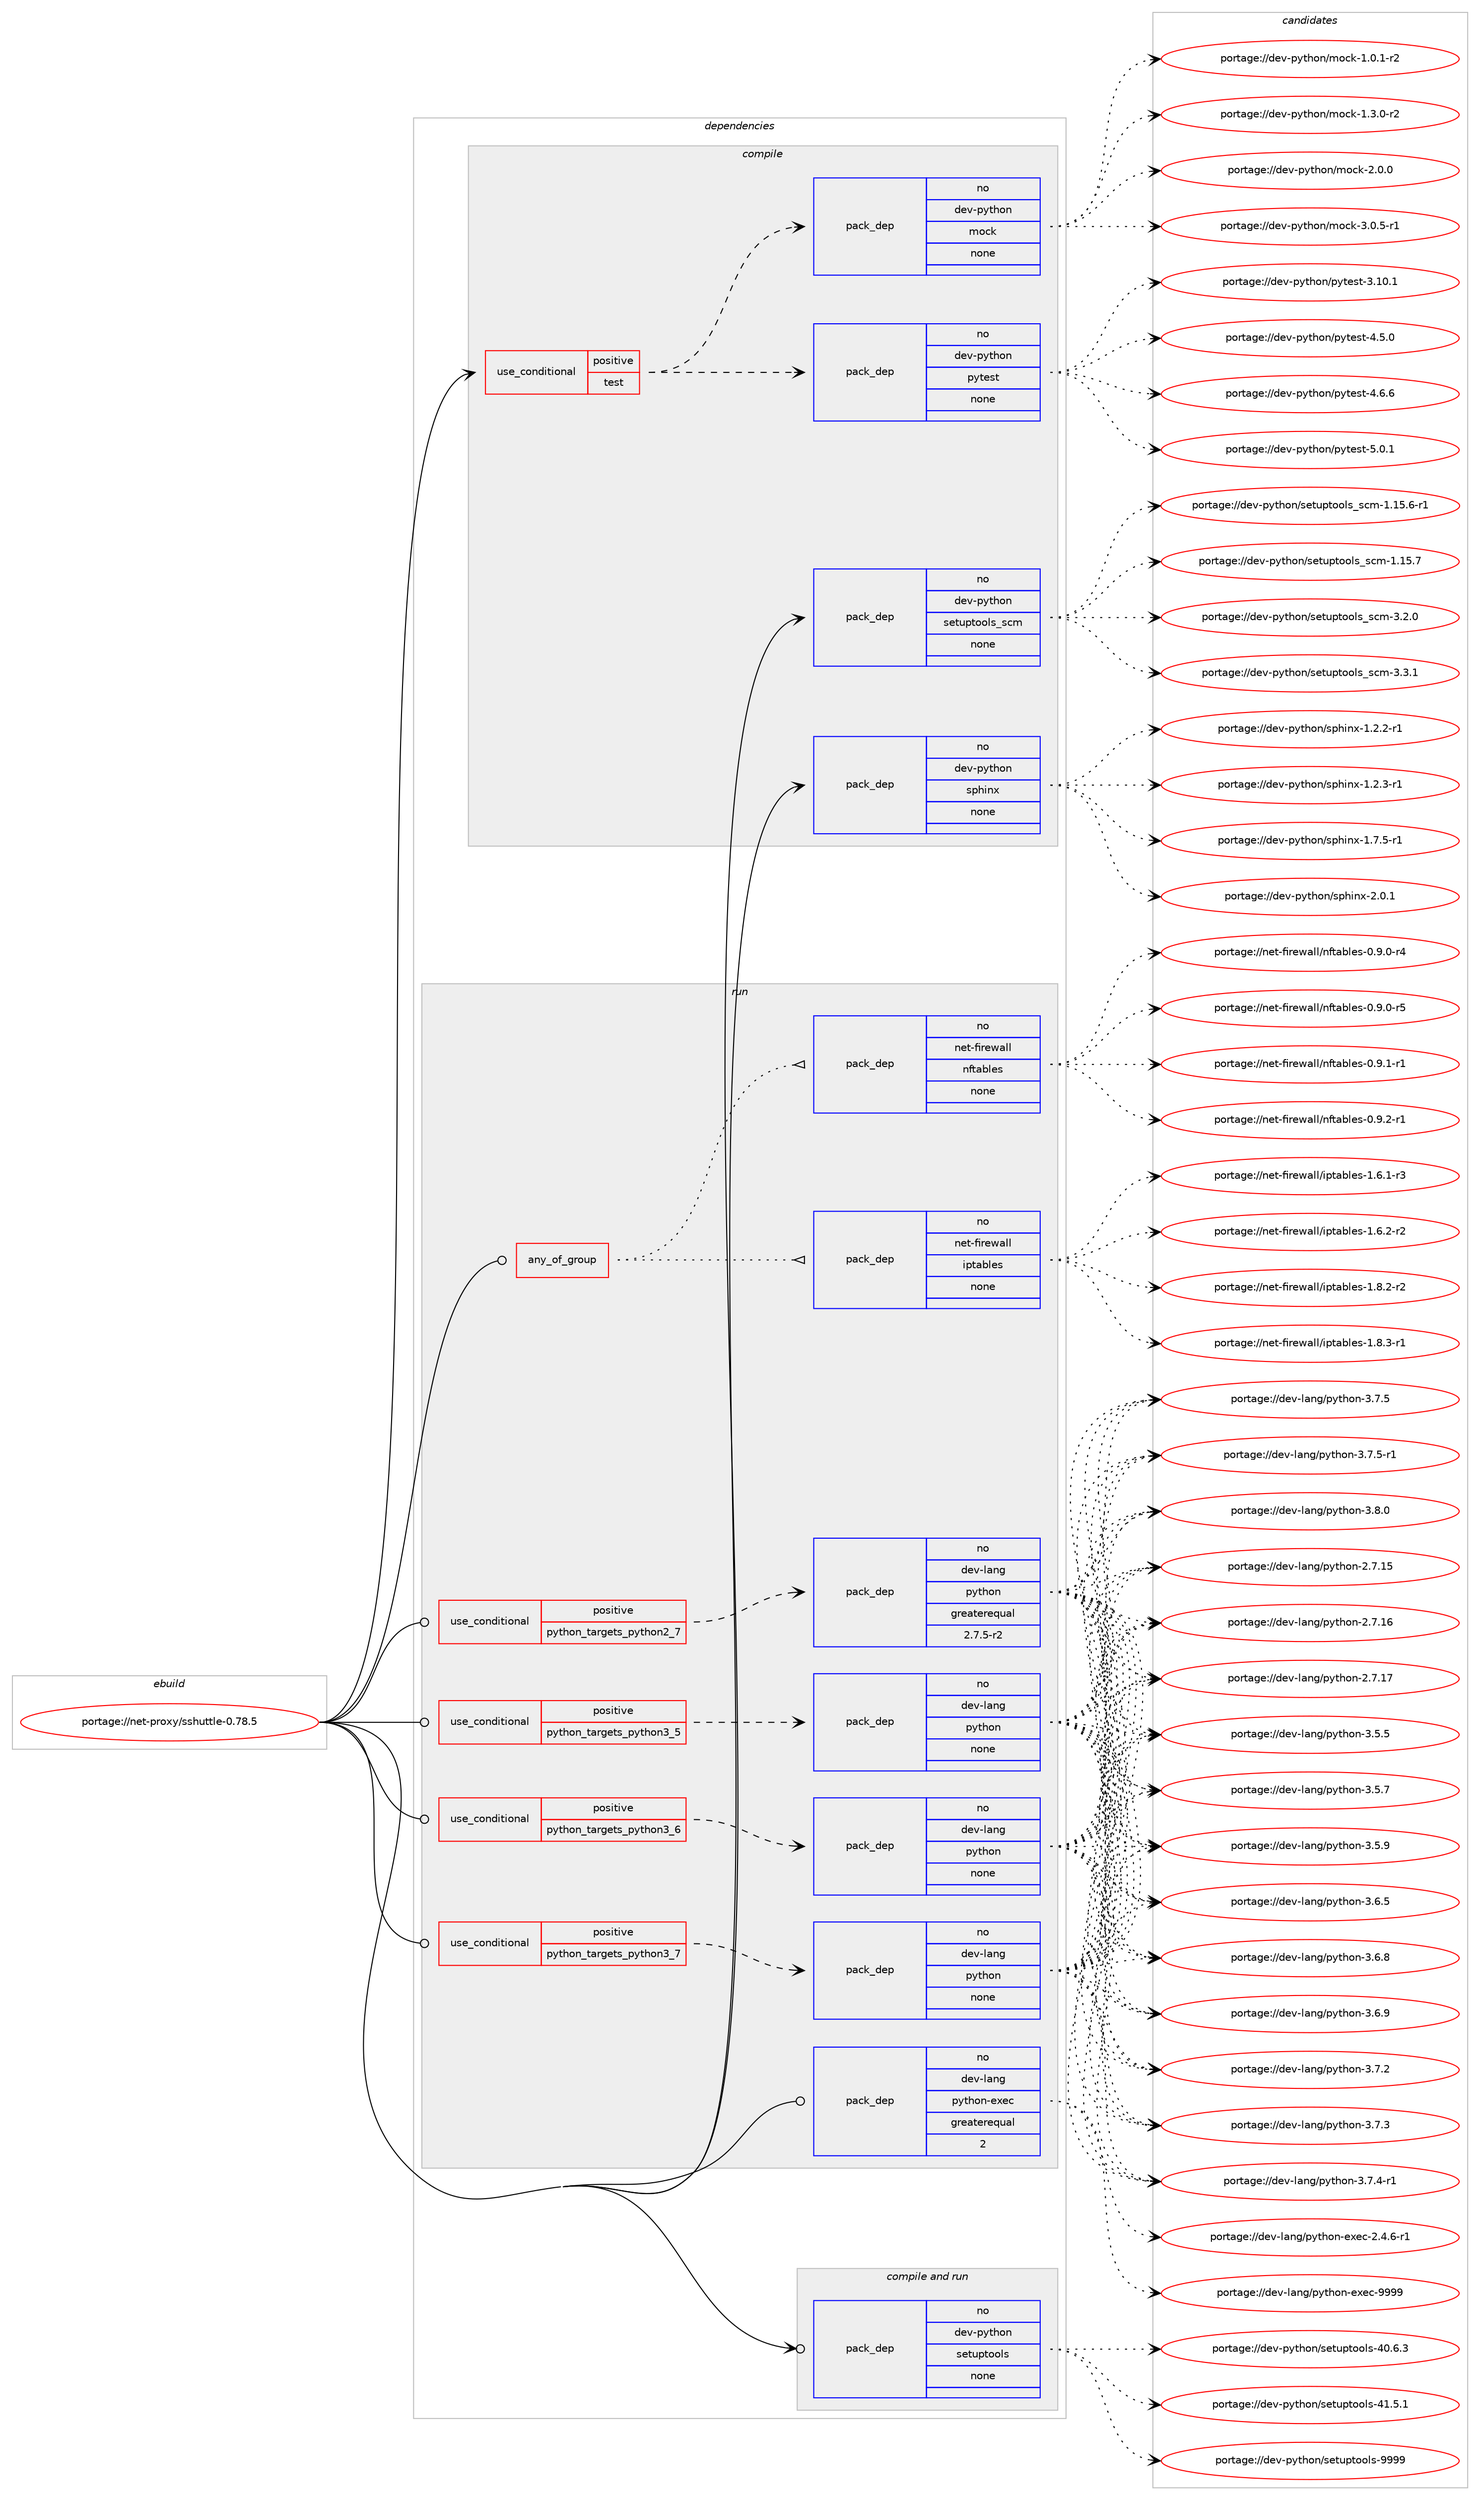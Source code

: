 digraph prolog {

# *************
# Graph options
# *************

newrank=true;
concentrate=true;
compound=true;
graph [rankdir=LR,fontname=Helvetica,fontsize=10,ranksep=1.5];#, ranksep=2.5, nodesep=0.2];
edge  [arrowhead=vee];
node  [fontname=Helvetica,fontsize=10];

# **********
# The ebuild
# **********

subgraph cluster_leftcol {
color=gray;
rank=same;
label=<<i>ebuild</i>>;
id [label="portage://net-proxy/sshuttle-0.78.5", color=red, width=4, href="../net-proxy/sshuttle-0.78.5.svg"];
}

# ****************
# The dependencies
# ****************

subgraph cluster_midcol {
color=gray;
label=<<i>dependencies</i>>;
subgraph cluster_compile {
fillcolor="#eeeeee";
style=filled;
label=<<i>compile</i>>;
subgraph cond93875 {
dependency375365 [label=<<TABLE BORDER="0" CELLBORDER="1" CELLSPACING="0" CELLPADDING="4"><TR><TD ROWSPAN="3" CELLPADDING="10">use_conditional</TD></TR><TR><TD>positive</TD></TR><TR><TD>test</TD></TR></TABLE>>, shape=none, color=red];
subgraph pack275145 {
dependency375366 [label=<<TABLE BORDER="0" CELLBORDER="1" CELLSPACING="0" CELLPADDING="4" WIDTH="220"><TR><TD ROWSPAN="6" CELLPADDING="30">pack_dep</TD></TR><TR><TD WIDTH="110">no</TD></TR><TR><TD>dev-python</TD></TR><TR><TD>pytest</TD></TR><TR><TD>none</TD></TR><TR><TD></TD></TR></TABLE>>, shape=none, color=blue];
}
dependency375365:e -> dependency375366:w [weight=20,style="dashed",arrowhead="vee"];
subgraph pack275146 {
dependency375367 [label=<<TABLE BORDER="0" CELLBORDER="1" CELLSPACING="0" CELLPADDING="4" WIDTH="220"><TR><TD ROWSPAN="6" CELLPADDING="30">pack_dep</TD></TR><TR><TD WIDTH="110">no</TD></TR><TR><TD>dev-python</TD></TR><TR><TD>mock</TD></TR><TR><TD>none</TD></TR><TR><TD></TD></TR></TABLE>>, shape=none, color=blue];
}
dependency375365:e -> dependency375367:w [weight=20,style="dashed",arrowhead="vee"];
}
id:e -> dependency375365:w [weight=20,style="solid",arrowhead="vee"];
subgraph pack275147 {
dependency375368 [label=<<TABLE BORDER="0" CELLBORDER="1" CELLSPACING="0" CELLPADDING="4" WIDTH="220"><TR><TD ROWSPAN="6" CELLPADDING="30">pack_dep</TD></TR><TR><TD WIDTH="110">no</TD></TR><TR><TD>dev-python</TD></TR><TR><TD>setuptools_scm</TD></TR><TR><TD>none</TD></TR><TR><TD></TD></TR></TABLE>>, shape=none, color=blue];
}
id:e -> dependency375368:w [weight=20,style="solid",arrowhead="vee"];
subgraph pack275148 {
dependency375369 [label=<<TABLE BORDER="0" CELLBORDER="1" CELLSPACING="0" CELLPADDING="4" WIDTH="220"><TR><TD ROWSPAN="6" CELLPADDING="30">pack_dep</TD></TR><TR><TD WIDTH="110">no</TD></TR><TR><TD>dev-python</TD></TR><TR><TD>sphinx</TD></TR><TR><TD>none</TD></TR><TR><TD></TD></TR></TABLE>>, shape=none, color=blue];
}
id:e -> dependency375369:w [weight=20,style="solid",arrowhead="vee"];
}
subgraph cluster_compileandrun {
fillcolor="#eeeeee";
style=filled;
label=<<i>compile and run</i>>;
subgraph pack275149 {
dependency375370 [label=<<TABLE BORDER="0" CELLBORDER="1" CELLSPACING="0" CELLPADDING="4" WIDTH="220"><TR><TD ROWSPAN="6" CELLPADDING="30">pack_dep</TD></TR><TR><TD WIDTH="110">no</TD></TR><TR><TD>dev-python</TD></TR><TR><TD>setuptools</TD></TR><TR><TD>none</TD></TR><TR><TD></TD></TR></TABLE>>, shape=none, color=blue];
}
id:e -> dependency375370:w [weight=20,style="solid",arrowhead="odotvee"];
}
subgraph cluster_run {
fillcolor="#eeeeee";
style=filled;
label=<<i>run</i>>;
subgraph any6152 {
dependency375371 [label=<<TABLE BORDER="0" CELLBORDER="1" CELLSPACING="0" CELLPADDING="4"><TR><TD CELLPADDING="10">any_of_group</TD></TR></TABLE>>, shape=none, color=red];subgraph pack275150 {
dependency375372 [label=<<TABLE BORDER="0" CELLBORDER="1" CELLSPACING="0" CELLPADDING="4" WIDTH="220"><TR><TD ROWSPAN="6" CELLPADDING="30">pack_dep</TD></TR><TR><TD WIDTH="110">no</TD></TR><TR><TD>net-firewall</TD></TR><TR><TD>iptables</TD></TR><TR><TD>none</TD></TR><TR><TD></TD></TR></TABLE>>, shape=none, color=blue];
}
dependency375371:e -> dependency375372:w [weight=20,style="dotted",arrowhead="oinv"];
subgraph pack275151 {
dependency375373 [label=<<TABLE BORDER="0" CELLBORDER="1" CELLSPACING="0" CELLPADDING="4" WIDTH="220"><TR><TD ROWSPAN="6" CELLPADDING="30">pack_dep</TD></TR><TR><TD WIDTH="110">no</TD></TR><TR><TD>net-firewall</TD></TR><TR><TD>nftables</TD></TR><TR><TD>none</TD></TR><TR><TD></TD></TR></TABLE>>, shape=none, color=blue];
}
dependency375371:e -> dependency375373:w [weight=20,style="dotted",arrowhead="oinv"];
}
id:e -> dependency375371:w [weight=20,style="solid",arrowhead="odot"];
subgraph cond93876 {
dependency375374 [label=<<TABLE BORDER="0" CELLBORDER="1" CELLSPACING="0" CELLPADDING="4"><TR><TD ROWSPAN="3" CELLPADDING="10">use_conditional</TD></TR><TR><TD>positive</TD></TR><TR><TD>python_targets_python2_7</TD></TR></TABLE>>, shape=none, color=red];
subgraph pack275152 {
dependency375375 [label=<<TABLE BORDER="0" CELLBORDER="1" CELLSPACING="0" CELLPADDING="4" WIDTH="220"><TR><TD ROWSPAN="6" CELLPADDING="30">pack_dep</TD></TR><TR><TD WIDTH="110">no</TD></TR><TR><TD>dev-lang</TD></TR><TR><TD>python</TD></TR><TR><TD>greaterequal</TD></TR><TR><TD>2.7.5-r2</TD></TR></TABLE>>, shape=none, color=blue];
}
dependency375374:e -> dependency375375:w [weight=20,style="dashed",arrowhead="vee"];
}
id:e -> dependency375374:w [weight=20,style="solid",arrowhead="odot"];
subgraph cond93877 {
dependency375376 [label=<<TABLE BORDER="0" CELLBORDER="1" CELLSPACING="0" CELLPADDING="4"><TR><TD ROWSPAN="3" CELLPADDING="10">use_conditional</TD></TR><TR><TD>positive</TD></TR><TR><TD>python_targets_python3_5</TD></TR></TABLE>>, shape=none, color=red];
subgraph pack275153 {
dependency375377 [label=<<TABLE BORDER="0" CELLBORDER="1" CELLSPACING="0" CELLPADDING="4" WIDTH="220"><TR><TD ROWSPAN="6" CELLPADDING="30">pack_dep</TD></TR><TR><TD WIDTH="110">no</TD></TR><TR><TD>dev-lang</TD></TR><TR><TD>python</TD></TR><TR><TD>none</TD></TR><TR><TD></TD></TR></TABLE>>, shape=none, color=blue];
}
dependency375376:e -> dependency375377:w [weight=20,style="dashed",arrowhead="vee"];
}
id:e -> dependency375376:w [weight=20,style="solid",arrowhead="odot"];
subgraph cond93878 {
dependency375378 [label=<<TABLE BORDER="0" CELLBORDER="1" CELLSPACING="0" CELLPADDING="4"><TR><TD ROWSPAN="3" CELLPADDING="10">use_conditional</TD></TR><TR><TD>positive</TD></TR><TR><TD>python_targets_python3_6</TD></TR></TABLE>>, shape=none, color=red];
subgraph pack275154 {
dependency375379 [label=<<TABLE BORDER="0" CELLBORDER="1" CELLSPACING="0" CELLPADDING="4" WIDTH="220"><TR><TD ROWSPAN="6" CELLPADDING="30">pack_dep</TD></TR><TR><TD WIDTH="110">no</TD></TR><TR><TD>dev-lang</TD></TR><TR><TD>python</TD></TR><TR><TD>none</TD></TR><TR><TD></TD></TR></TABLE>>, shape=none, color=blue];
}
dependency375378:e -> dependency375379:w [weight=20,style="dashed",arrowhead="vee"];
}
id:e -> dependency375378:w [weight=20,style="solid",arrowhead="odot"];
subgraph cond93879 {
dependency375380 [label=<<TABLE BORDER="0" CELLBORDER="1" CELLSPACING="0" CELLPADDING="4"><TR><TD ROWSPAN="3" CELLPADDING="10">use_conditional</TD></TR><TR><TD>positive</TD></TR><TR><TD>python_targets_python3_7</TD></TR></TABLE>>, shape=none, color=red];
subgraph pack275155 {
dependency375381 [label=<<TABLE BORDER="0" CELLBORDER="1" CELLSPACING="0" CELLPADDING="4" WIDTH="220"><TR><TD ROWSPAN="6" CELLPADDING="30">pack_dep</TD></TR><TR><TD WIDTH="110">no</TD></TR><TR><TD>dev-lang</TD></TR><TR><TD>python</TD></TR><TR><TD>none</TD></TR><TR><TD></TD></TR></TABLE>>, shape=none, color=blue];
}
dependency375380:e -> dependency375381:w [weight=20,style="dashed",arrowhead="vee"];
}
id:e -> dependency375380:w [weight=20,style="solid",arrowhead="odot"];
subgraph pack275156 {
dependency375382 [label=<<TABLE BORDER="0" CELLBORDER="1" CELLSPACING="0" CELLPADDING="4" WIDTH="220"><TR><TD ROWSPAN="6" CELLPADDING="30">pack_dep</TD></TR><TR><TD WIDTH="110">no</TD></TR><TR><TD>dev-lang</TD></TR><TR><TD>python-exec</TD></TR><TR><TD>greaterequal</TD></TR><TR><TD>2</TD></TR></TABLE>>, shape=none, color=blue];
}
id:e -> dependency375382:w [weight=20,style="solid",arrowhead="odot"];
}
}

# **************
# The candidates
# **************

subgraph cluster_choices {
rank=same;
color=gray;
label=<<i>candidates</i>>;

subgraph choice275145 {
color=black;
nodesep=1;
choiceportage100101118451121211161041111104711212111610111511645514649484649 [label="portage://dev-python/pytest-3.10.1", color=red, width=4,href="../dev-python/pytest-3.10.1.svg"];
choiceportage1001011184511212111610411111047112121116101115116455246534648 [label="portage://dev-python/pytest-4.5.0", color=red, width=4,href="../dev-python/pytest-4.5.0.svg"];
choiceportage1001011184511212111610411111047112121116101115116455246544654 [label="portage://dev-python/pytest-4.6.6", color=red, width=4,href="../dev-python/pytest-4.6.6.svg"];
choiceportage1001011184511212111610411111047112121116101115116455346484649 [label="portage://dev-python/pytest-5.0.1", color=red, width=4,href="../dev-python/pytest-5.0.1.svg"];
dependency375366:e -> choiceportage100101118451121211161041111104711212111610111511645514649484649:w [style=dotted,weight="100"];
dependency375366:e -> choiceportage1001011184511212111610411111047112121116101115116455246534648:w [style=dotted,weight="100"];
dependency375366:e -> choiceportage1001011184511212111610411111047112121116101115116455246544654:w [style=dotted,weight="100"];
dependency375366:e -> choiceportage1001011184511212111610411111047112121116101115116455346484649:w [style=dotted,weight="100"];
}
subgraph choice275146 {
color=black;
nodesep=1;
choiceportage1001011184511212111610411111047109111991074549464846494511450 [label="portage://dev-python/mock-1.0.1-r2", color=red, width=4,href="../dev-python/mock-1.0.1-r2.svg"];
choiceportage1001011184511212111610411111047109111991074549465146484511450 [label="portage://dev-python/mock-1.3.0-r2", color=red, width=4,href="../dev-python/mock-1.3.0-r2.svg"];
choiceportage100101118451121211161041111104710911199107455046484648 [label="portage://dev-python/mock-2.0.0", color=red, width=4,href="../dev-python/mock-2.0.0.svg"];
choiceportage1001011184511212111610411111047109111991074551464846534511449 [label="portage://dev-python/mock-3.0.5-r1", color=red, width=4,href="../dev-python/mock-3.0.5-r1.svg"];
dependency375367:e -> choiceportage1001011184511212111610411111047109111991074549464846494511450:w [style=dotted,weight="100"];
dependency375367:e -> choiceportage1001011184511212111610411111047109111991074549465146484511450:w [style=dotted,weight="100"];
dependency375367:e -> choiceportage100101118451121211161041111104710911199107455046484648:w [style=dotted,weight="100"];
dependency375367:e -> choiceportage1001011184511212111610411111047109111991074551464846534511449:w [style=dotted,weight="100"];
}
subgraph choice275147 {
color=black;
nodesep=1;
choiceportage10010111845112121116104111110471151011161171121161111111081159511599109454946495346544511449 [label="portage://dev-python/setuptools_scm-1.15.6-r1", color=red, width=4,href="../dev-python/setuptools_scm-1.15.6-r1.svg"];
choiceportage1001011184511212111610411111047115101116117112116111111108115951159910945494649534655 [label="portage://dev-python/setuptools_scm-1.15.7", color=red, width=4,href="../dev-python/setuptools_scm-1.15.7.svg"];
choiceportage10010111845112121116104111110471151011161171121161111111081159511599109455146504648 [label="portage://dev-python/setuptools_scm-3.2.0", color=red, width=4,href="../dev-python/setuptools_scm-3.2.0.svg"];
choiceportage10010111845112121116104111110471151011161171121161111111081159511599109455146514649 [label="portage://dev-python/setuptools_scm-3.3.1", color=red, width=4,href="../dev-python/setuptools_scm-3.3.1.svg"];
dependency375368:e -> choiceportage10010111845112121116104111110471151011161171121161111111081159511599109454946495346544511449:w [style=dotted,weight="100"];
dependency375368:e -> choiceportage1001011184511212111610411111047115101116117112116111111108115951159910945494649534655:w [style=dotted,weight="100"];
dependency375368:e -> choiceportage10010111845112121116104111110471151011161171121161111111081159511599109455146504648:w [style=dotted,weight="100"];
dependency375368:e -> choiceportage10010111845112121116104111110471151011161171121161111111081159511599109455146514649:w [style=dotted,weight="100"];
}
subgraph choice275148 {
color=black;
nodesep=1;
choiceportage10010111845112121116104111110471151121041051101204549465046504511449 [label="portage://dev-python/sphinx-1.2.2-r1", color=red, width=4,href="../dev-python/sphinx-1.2.2-r1.svg"];
choiceportage10010111845112121116104111110471151121041051101204549465046514511449 [label="portage://dev-python/sphinx-1.2.3-r1", color=red, width=4,href="../dev-python/sphinx-1.2.3-r1.svg"];
choiceportage10010111845112121116104111110471151121041051101204549465546534511449 [label="portage://dev-python/sphinx-1.7.5-r1", color=red, width=4,href="../dev-python/sphinx-1.7.5-r1.svg"];
choiceportage1001011184511212111610411111047115112104105110120455046484649 [label="portage://dev-python/sphinx-2.0.1", color=red, width=4,href="../dev-python/sphinx-2.0.1.svg"];
dependency375369:e -> choiceportage10010111845112121116104111110471151121041051101204549465046504511449:w [style=dotted,weight="100"];
dependency375369:e -> choiceportage10010111845112121116104111110471151121041051101204549465046514511449:w [style=dotted,weight="100"];
dependency375369:e -> choiceportage10010111845112121116104111110471151121041051101204549465546534511449:w [style=dotted,weight="100"];
dependency375369:e -> choiceportage1001011184511212111610411111047115112104105110120455046484649:w [style=dotted,weight="100"];
}
subgraph choice275149 {
color=black;
nodesep=1;
choiceportage100101118451121211161041111104711510111611711211611111110811545524846544651 [label="portage://dev-python/setuptools-40.6.3", color=red, width=4,href="../dev-python/setuptools-40.6.3.svg"];
choiceportage100101118451121211161041111104711510111611711211611111110811545524946534649 [label="portage://dev-python/setuptools-41.5.1", color=red, width=4,href="../dev-python/setuptools-41.5.1.svg"];
choiceportage10010111845112121116104111110471151011161171121161111111081154557575757 [label="portage://dev-python/setuptools-9999", color=red, width=4,href="../dev-python/setuptools-9999.svg"];
dependency375370:e -> choiceportage100101118451121211161041111104711510111611711211611111110811545524846544651:w [style=dotted,weight="100"];
dependency375370:e -> choiceportage100101118451121211161041111104711510111611711211611111110811545524946534649:w [style=dotted,weight="100"];
dependency375370:e -> choiceportage10010111845112121116104111110471151011161171121161111111081154557575757:w [style=dotted,weight="100"];
}
subgraph choice275150 {
color=black;
nodesep=1;
choiceportage11010111645102105114101119971081084710511211697981081011154549465446494511451 [label="portage://net-firewall/iptables-1.6.1-r3", color=red, width=4,href="../net-firewall/iptables-1.6.1-r3.svg"];
choiceportage11010111645102105114101119971081084710511211697981081011154549465446504511450 [label="portage://net-firewall/iptables-1.6.2-r2", color=red, width=4,href="../net-firewall/iptables-1.6.2-r2.svg"];
choiceportage11010111645102105114101119971081084710511211697981081011154549465646504511450 [label="portage://net-firewall/iptables-1.8.2-r2", color=red, width=4,href="../net-firewall/iptables-1.8.2-r2.svg"];
choiceportage11010111645102105114101119971081084710511211697981081011154549465646514511449 [label="portage://net-firewall/iptables-1.8.3-r1", color=red, width=4,href="../net-firewall/iptables-1.8.3-r1.svg"];
dependency375372:e -> choiceportage11010111645102105114101119971081084710511211697981081011154549465446494511451:w [style=dotted,weight="100"];
dependency375372:e -> choiceportage11010111645102105114101119971081084710511211697981081011154549465446504511450:w [style=dotted,weight="100"];
dependency375372:e -> choiceportage11010111645102105114101119971081084710511211697981081011154549465646504511450:w [style=dotted,weight="100"];
dependency375372:e -> choiceportage11010111645102105114101119971081084710511211697981081011154549465646514511449:w [style=dotted,weight="100"];
}
subgraph choice275151 {
color=black;
nodesep=1;
choiceportage11010111645102105114101119971081084711010211697981081011154548465746484511452 [label="portage://net-firewall/nftables-0.9.0-r4", color=red, width=4,href="../net-firewall/nftables-0.9.0-r4.svg"];
choiceportage11010111645102105114101119971081084711010211697981081011154548465746484511453 [label="portage://net-firewall/nftables-0.9.0-r5", color=red, width=4,href="../net-firewall/nftables-0.9.0-r5.svg"];
choiceportage11010111645102105114101119971081084711010211697981081011154548465746494511449 [label="portage://net-firewall/nftables-0.9.1-r1", color=red, width=4,href="../net-firewall/nftables-0.9.1-r1.svg"];
choiceportage11010111645102105114101119971081084711010211697981081011154548465746504511449 [label="portage://net-firewall/nftables-0.9.2-r1", color=red, width=4,href="../net-firewall/nftables-0.9.2-r1.svg"];
dependency375373:e -> choiceportage11010111645102105114101119971081084711010211697981081011154548465746484511452:w [style=dotted,weight="100"];
dependency375373:e -> choiceportage11010111645102105114101119971081084711010211697981081011154548465746484511453:w [style=dotted,weight="100"];
dependency375373:e -> choiceportage11010111645102105114101119971081084711010211697981081011154548465746494511449:w [style=dotted,weight="100"];
dependency375373:e -> choiceportage11010111645102105114101119971081084711010211697981081011154548465746504511449:w [style=dotted,weight="100"];
}
subgraph choice275152 {
color=black;
nodesep=1;
choiceportage10010111845108971101034711212111610411111045504655464953 [label="portage://dev-lang/python-2.7.15", color=red, width=4,href="../dev-lang/python-2.7.15.svg"];
choiceportage10010111845108971101034711212111610411111045504655464954 [label="portage://dev-lang/python-2.7.16", color=red, width=4,href="../dev-lang/python-2.7.16.svg"];
choiceportage10010111845108971101034711212111610411111045504655464955 [label="portage://dev-lang/python-2.7.17", color=red, width=4,href="../dev-lang/python-2.7.17.svg"];
choiceportage100101118451089711010347112121116104111110455146534653 [label="portage://dev-lang/python-3.5.5", color=red, width=4,href="../dev-lang/python-3.5.5.svg"];
choiceportage100101118451089711010347112121116104111110455146534655 [label="portage://dev-lang/python-3.5.7", color=red, width=4,href="../dev-lang/python-3.5.7.svg"];
choiceportage100101118451089711010347112121116104111110455146534657 [label="portage://dev-lang/python-3.5.9", color=red, width=4,href="../dev-lang/python-3.5.9.svg"];
choiceportage100101118451089711010347112121116104111110455146544653 [label="portage://dev-lang/python-3.6.5", color=red, width=4,href="../dev-lang/python-3.6.5.svg"];
choiceportage100101118451089711010347112121116104111110455146544656 [label="portage://dev-lang/python-3.6.8", color=red, width=4,href="../dev-lang/python-3.6.8.svg"];
choiceportage100101118451089711010347112121116104111110455146544657 [label="portage://dev-lang/python-3.6.9", color=red, width=4,href="../dev-lang/python-3.6.9.svg"];
choiceportage100101118451089711010347112121116104111110455146554650 [label="portage://dev-lang/python-3.7.2", color=red, width=4,href="../dev-lang/python-3.7.2.svg"];
choiceportage100101118451089711010347112121116104111110455146554651 [label="portage://dev-lang/python-3.7.3", color=red, width=4,href="../dev-lang/python-3.7.3.svg"];
choiceportage1001011184510897110103471121211161041111104551465546524511449 [label="portage://dev-lang/python-3.7.4-r1", color=red, width=4,href="../dev-lang/python-3.7.4-r1.svg"];
choiceportage100101118451089711010347112121116104111110455146554653 [label="portage://dev-lang/python-3.7.5", color=red, width=4,href="../dev-lang/python-3.7.5.svg"];
choiceportage1001011184510897110103471121211161041111104551465546534511449 [label="portage://dev-lang/python-3.7.5-r1", color=red, width=4,href="../dev-lang/python-3.7.5-r1.svg"];
choiceportage100101118451089711010347112121116104111110455146564648 [label="portage://dev-lang/python-3.8.0", color=red, width=4,href="../dev-lang/python-3.8.0.svg"];
dependency375375:e -> choiceportage10010111845108971101034711212111610411111045504655464953:w [style=dotted,weight="100"];
dependency375375:e -> choiceportage10010111845108971101034711212111610411111045504655464954:w [style=dotted,weight="100"];
dependency375375:e -> choiceportage10010111845108971101034711212111610411111045504655464955:w [style=dotted,weight="100"];
dependency375375:e -> choiceportage100101118451089711010347112121116104111110455146534653:w [style=dotted,weight="100"];
dependency375375:e -> choiceportage100101118451089711010347112121116104111110455146534655:w [style=dotted,weight="100"];
dependency375375:e -> choiceportage100101118451089711010347112121116104111110455146534657:w [style=dotted,weight="100"];
dependency375375:e -> choiceportage100101118451089711010347112121116104111110455146544653:w [style=dotted,weight="100"];
dependency375375:e -> choiceportage100101118451089711010347112121116104111110455146544656:w [style=dotted,weight="100"];
dependency375375:e -> choiceportage100101118451089711010347112121116104111110455146544657:w [style=dotted,weight="100"];
dependency375375:e -> choiceportage100101118451089711010347112121116104111110455146554650:w [style=dotted,weight="100"];
dependency375375:e -> choiceportage100101118451089711010347112121116104111110455146554651:w [style=dotted,weight="100"];
dependency375375:e -> choiceportage1001011184510897110103471121211161041111104551465546524511449:w [style=dotted,weight="100"];
dependency375375:e -> choiceportage100101118451089711010347112121116104111110455146554653:w [style=dotted,weight="100"];
dependency375375:e -> choiceportage1001011184510897110103471121211161041111104551465546534511449:w [style=dotted,weight="100"];
dependency375375:e -> choiceportage100101118451089711010347112121116104111110455146564648:w [style=dotted,weight="100"];
}
subgraph choice275153 {
color=black;
nodesep=1;
choiceportage10010111845108971101034711212111610411111045504655464953 [label="portage://dev-lang/python-2.7.15", color=red, width=4,href="../dev-lang/python-2.7.15.svg"];
choiceportage10010111845108971101034711212111610411111045504655464954 [label="portage://dev-lang/python-2.7.16", color=red, width=4,href="../dev-lang/python-2.7.16.svg"];
choiceportage10010111845108971101034711212111610411111045504655464955 [label="portage://dev-lang/python-2.7.17", color=red, width=4,href="../dev-lang/python-2.7.17.svg"];
choiceportage100101118451089711010347112121116104111110455146534653 [label="portage://dev-lang/python-3.5.5", color=red, width=4,href="../dev-lang/python-3.5.5.svg"];
choiceportage100101118451089711010347112121116104111110455146534655 [label="portage://dev-lang/python-3.5.7", color=red, width=4,href="../dev-lang/python-3.5.7.svg"];
choiceportage100101118451089711010347112121116104111110455146534657 [label="portage://dev-lang/python-3.5.9", color=red, width=4,href="../dev-lang/python-3.5.9.svg"];
choiceportage100101118451089711010347112121116104111110455146544653 [label="portage://dev-lang/python-3.6.5", color=red, width=4,href="../dev-lang/python-3.6.5.svg"];
choiceportage100101118451089711010347112121116104111110455146544656 [label="portage://dev-lang/python-3.6.8", color=red, width=4,href="../dev-lang/python-3.6.8.svg"];
choiceportage100101118451089711010347112121116104111110455146544657 [label="portage://dev-lang/python-3.6.9", color=red, width=4,href="../dev-lang/python-3.6.9.svg"];
choiceportage100101118451089711010347112121116104111110455146554650 [label="portage://dev-lang/python-3.7.2", color=red, width=4,href="../dev-lang/python-3.7.2.svg"];
choiceportage100101118451089711010347112121116104111110455146554651 [label="portage://dev-lang/python-3.7.3", color=red, width=4,href="../dev-lang/python-3.7.3.svg"];
choiceportage1001011184510897110103471121211161041111104551465546524511449 [label="portage://dev-lang/python-3.7.4-r1", color=red, width=4,href="../dev-lang/python-3.7.4-r1.svg"];
choiceportage100101118451089711010347112121116104111110455146554653 [label="portage://dev-lang/python-3.7.5", color=red, width=4,href="../dev-lang/python-3.7.5.svg"];
choiceportage1001011184510897110103471121211161041111104551465546534511449 [label="portage://dev-lang/python-3.7.5-r1", color=red, width=4,href="../dev-lang/python-3.7.5-r1.svg"];
choiceportage100101118451089711010347112121116104111110455146564648 [label="portage://dev-lang/python-3.8.0", color=red, width=4,href="../dev-lang/python-3.8.0.svg"];
dependency375377:e -> choiceportage10010111845108971101034711212111610411111045504655464953:w [style=dotted,weight="100"];
dependency375377:e -> choiceportage10010111845108971101034711212111610411111045504655464954:w [style=dotted,weight="100"];
dependency375377:e -> choiceportage10010111845108971101034711212111610411111045504655464955:w [style=dotted,weight="100"];
dependency375377:e -> choiceportage100101118451089711010347112121116104111110455146534653:w [style=dotted,weight="100"];
dependency375377:e -> choiceportage100101118451089711010347112121116104111110455146534655:w [style=dotted,weight="100"];
dependency375377:e -> choiceportage100101118451089711010347112121116104111110455146534657:w [style=dotted,weight="100"];
dependency375377:e -> choiceportage100101118451089711010347112121116104111110455146544653:w [style=dotted,weight="100"];
dependency375377:e -> choiceportage100101118451089711010347112121116104111110455146544656:w [style=dotted,weight="100"];
dependency375377:e -> choiceportage100101118451089711010347112121116104111110455146544657:w [style=dotted,weight="100"];
dependency375377:e -> choiceportage100101118451089711010347112121116104111110455146554650:w [style=dotted,weight="100"];
dependency375377:e -> choiceportage100101118451089711010347112121116104111110455146554651:w [style=dotted,weight="100"];
dependency375377:e -> choiceportage1001011184510897110103471121211161041111104551465546524511449:w [style=dotted,weight="100"];
dependency375377:e -> choiceportage100101118451089711010347112121116104111110455146554653:w [style=dotted,weight="100"];
dependency375377:e -> choiceportage1001011184510897110103471121211161041111104551465546534511449:w [style=dotted,weight="100"];
dependency375377:e -> choiceportage100101118451089711010347112121116104111110455146564648:w [style=dotted,weight="100"];
}
subgraph choice275154 {
color=black;
nodesep=1;
choiceportage10010111845108971101034711212111610411111045504655464953 [label="portage://dev-lang/python-2.7.15", color=red, width=4,href="../dev-lang/python-2.7.15.svg"];
choiceportage10010111845108971101034711212111610411111045504655464954 [label="portage://dev-lang/python-2.7.16", color=red, width=4,href="../dev-lang/python-2.7.16.svg"];
choiceportage10010111845108971101034711212111610411111045504655464955 [label="portage://dev-lang/python-2.7.17", color=red, width=4,href="../dev-lang/python-2.7.17.svg"];
choiceportage100101118451089711010347112121116104111110455146534653 [label="portage://dev-lang/python-3.5.5", color=red, width=4,href="../dev-lang/python-3.5.5.svg"];
choiceportage100101118451089711010347112121116104111110455146534655 [label="portage://dev-lang/python-3.5.7", color=red, width=4,href="../dev-lang/python-3.5.7.svg"];
choiceportage100101118451089711010347112121116104111110455146534657 [label="portage://dev-lang/python-3.5.9", color=red, width=4,href="../dev-lang/python-3.5.9.svg"];
choiceportage100101118451089711010347112121116104111110455146544653 [label="portage://dev-lang/python-3.6.5", color=red, width=4,href="../dev-lang/python-3.6.5.svg"];
choiceportage100101118451089711010347112121116104111110455146544656 [label="portage://dev-lang/python-3.6.8", color=red, width=4,href="../dev-lang/python-3.6.8.svg"];
choiceportage100101118451089711010347112121116104111110455146544657 [label="portage://dev-lang/python-3.6.9", color=red, width=4,href="../dev-lang/python-3.6.9.svg"];
choiceportage100101118451089711010347112121116104111110455146554650 [label="portage://dev-lang/python-3.7.2", color=red, width=4,href="../dev-lang/python-3.7.2.svg"];
choiceportage100101118451089711010347112121116104111110455146554651 [label="portage://dev-lang/python-3.7.3", color=red, width=4,href="../dev-lang/python-3.7.3.svg"];
choiceportage1001011184510897110103471121211161041111104551465546524511449 [label="portage://dev-lang/python-3.7.4-r1", color=red, width=4,href="../dev-lang/python-3.7.4-r1.svg"];
choiceportage100101118451089711010347112121116104111110455146554653 [label="portage://dev-lang/python-3.7.5", color=red, width=4,href="../dev-lang/python-3.7.5.svg"];
choiceportage1001011184510897110103471121211161041111104551465546534511449 [label="portage://dev-lang/python-3.7.5-r1", color=red, width=4,href="../dev-lang/python-3.7.5-r1.svg"];
choiceportage100101118451089711010347112121116104111110455146564648 [label="portage://dev-lang/python-3.8.0", color=red, width=4,href="../dev-lang/python-3.8.0.svg"];
dependency375379:e -> choiceportage10010111845108971101034711212111610411111045504655464953:w [style=dotted,weight="100"];
dependency375379:e -> choiceportage10010111845108971101034711212111610411111045504655464954:w [style=dotted,weight="100"];
dependency375379:e -> choiceportage10010111845108971101034711212111610411111045504655464955:w [style=dotted,weight="100"];
dependency375379:e -> choiceportage100101118451089711010347112121116104111110455146534653:w [style=dotted,weight="100"];
dependency375379:e -> choiceportage100101118451089711010347112121116104111110455146534655:w [style=dotted,weight="100"];
dependency375379:e -> choiceportage100101118451089711010347112121116104111110455146534657:w [style=dotted,weight="100"];
dependency375379:e -> choiceportage100101118451089711010347112121116104111110455146544653:w [style=dotted,weight="100"];
dependency375379:e -> choiceportage100101118451089711010347112121116104111110455146544656:w [style=dotted,weight="100"];
dependency375379:e -> choiceportage100101118451089711010347112121116104111110455146544657:w [style=dotted,weight="100"];
dependency375379:e -> choiceportage100101118451089711010347112121116104111110455146554650:w [style=dotted,weight="100"];
dependency375379:e -> choiceportage100101118451089711010347112121116104111110455146554651:w [style=dotted,weight="100"];
dependency375379:e -> choiceportage1001011184510897110103471121211161041111104551465546524511449:w [style=dotted,weight="100"];
dependency375379:e -> choiceportage100101118451089711010347112121116104111110455146554653:w [style=dotted,weight="100"];
dependency375379:e -> choiceportage1001011184510897110103471121211161041111104551465546534511449:w [style=dotted,weight="100"];
dependency375379:e -> choiceportage100101118451089711010347112121116104111110455146564648:w [style=dotted,weight="100"];
}
subgraph choice275155 {
color=black;
nodesep=1;
choiceportage10010111845108971101034711212111610411111045504655464953 [label="portage://dev-lang/python-2.7.15", color=red, width=4,href="../dev-lang/python-2.7.15.svg"];
choiceportage10010111845108971101034711212111610411111045504655464954 [label="portage://dev-lang/python-2.7.16", color=red, width=4,href="../dev-lang/python-2.7.16.svg"];
choiceportage10010111845108971101034711212111610411111045504655464955 [label="portage://dev-lang/python-2.7.17", color=red, width=4,href="../dev-lang/python-2.7.17.svg"];
choiceportage100101118451089711010347112121116104111110455146534653 [label="portage://dev-lang/python-3.5.5", color=red, width=4,href="../dev-lang/python-3.5.5.svg"];
choiceportage100101118451089711010347112121116104111110455146534655 [label="portage://dev-lang/python-3.5.7", color=red, width=4,href="../dev-lang/python-3.5.7.svg"];
choiceportage100101118451089711010347112121116104111110455146534657 [label="portage://dev-lang/python-3.5.9", color=red, width=4,href="../dev-lang/python-3.5.9.svg"];
choiceportage100101118451089711010347112121116104111110455146544653 [label="portage://dev-lang/python-3.6.5", color=red, width=4,href="../dev-lang/python-3.6.5.svg"];
choiceportage100101118451089711010347112121116104111110455146544656 [label="portage://dev-lang/python-3.6.8", color=red, width=4,href="../dev-lang/python-3.6.8.svg"];
choiceportage100101118451089711010347112121116104111110455146544657 [label="portage://dev-lang/python-3.6.9", color=red, width=4,href="../dev-lang/python-3.6.9.svg"];
choiceportage100101118451089711010347112121116104111110455146554650 [label="portage://dev-lang/python-3.7.2", color=red, width=4,href="../dev-lang/python-3.7.2.svg"];
choiceportage100101118451089711010347112121116104111110455146554651 [label="portage://dev-lang/python-3.7.3", color=red, width=4,href="../dev-lang/python-3.7.3.svg"];
choiceportage1001011184510897110103471121211161041111104551465546524511449 [label="portage://dev-lang/python-3.7.4-r1", color=red, width=4,href="../dev-lang/python-3.7.4-r1.svg"];
choiceportage100101118451089711010347112121116104111110455146554653 [label="portage://dev-lang/python-3.7.5", color=red, width=4,href="../dev-lang/python-3.7.5.svg"];
choiceportage1001011184510897110103471121211161041111104551465546534511449 [label="portage://dev-lang/python-3.7.5-r1", color=red, width=4,href="../dev-lang/python-3.7.5-r1.svg"];
choiceportage100101118451089711010347112121116104111110455146564648 [label="portage://dev-lang/python-3.8.0", color=red, width=4,href="../dev-lang/python-3.8.0.svg"];
dependency375381:e -> choiceportage10010111845108971101034711212111610411111045504655464953:w [style=dotted,weight="100"];
dependency375381:e -> choiceportage10010111845108971101034711212111610411111045504655464954:w [style=dotted,weight="100"];
dependency375381:e -> choiceportage10010111845108971101034711212111610411111045504655464955:w [style=dotted,weight="100"];
dependency375381:e -> choiceportage100101118451089711010347112121116104111110455146534653:w [style=dotted,weight="100"];
dependency375381:e -> choiceportage100101118451089711010347112121116104111110455146534655:w [style=dotted,weight="100"];
dependency375381:e -> choiceportage100101118451089711010347112121116104111110455146534657:w [style=dotted,weight="100"];
dependency375381:e -> choiceportage100101118451089711010347112121116104111110455146544653:w [style=dotted,weight="100"];
dependency375381:e -> choiceportage100101118451089711010347112121116104111110455146544656:w [style=dotted,weight="100"];
dependency375381:e -> choiceportage100101118451089711010347112121116104111110455146544657:w [style=dotted,weight="100"];
dependency375381:e -> choiceportage100101118451089711010347112121116104111110455146554650:w [style=dotted,weight="100"];
dependency375381:e -> choiceportage100101118451089711010347112121116104111110455146554651:w [style=dotted,weight="100"];
dependency375381:e -> choiceportage1001011184510897110103471121211161041111104551465546524511449:w [style=dotted,weight="100"];
dependency375381:e -> choiceportage100101118451089711010347112121116104111110455146554653:w [style=dotted,weight="100"];
dependency375381:e -> choiceportage1001011184510897110103471121211161041111104551465546534511449:w [style=dotted,weight="100"];
dependency375381:e -> choiceportage100101118451089711010347112121116104111110455146564648:w [style=dotted,weight="100"];
}
subgraph choice275156 {
color=black;
nodesep=1;
choiceportage10010111845108971101034711212111610411111045101120101994550465246544511449 [label="portage://dev-lang/python-exec-2.4.6-r1", color=red, width=4,href="../dev-lang/python-exec-2.4.6-r1.svg"];
choiceportage10010111845108971101034711212111610411111045101120101994557575757 [label="portage://dev-lang/python-exec-9999", color=red, width=4,href="../dev-lang/python-exec-9999.svg"];
dependency375382:e -> choiceportage10010111845108971101034711212111610411111045101120101994550465246544511449:w [style=dotted,weight="100"];
dependency375382:e -> choiceportage10010111845108971101034711212111610411111045101120101994557575757:w [style=dotted,weight="100"];
}
}

}
